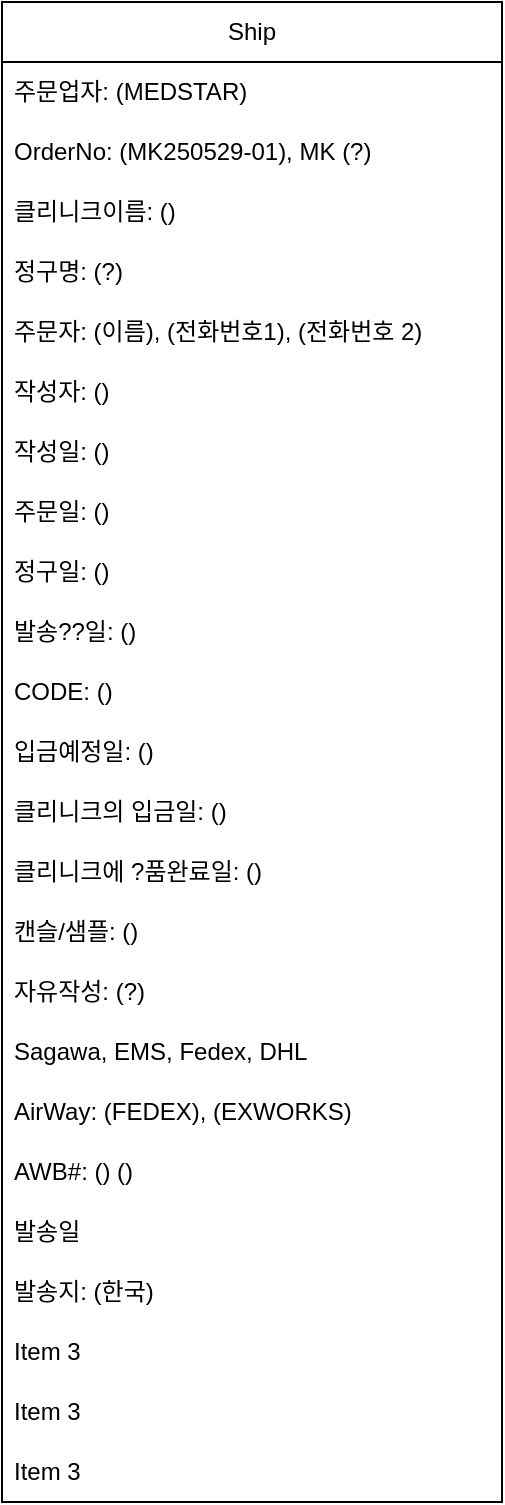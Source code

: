 <mxfile version="27.1.3">
  <diagram name="Page-1" id="WbSP-cNUCRiL6WSJ92Or">
    <mxGraphModel dx="1426" dy="751" grid="1" gridSize="10" guides="1" tooltips="1" connect="1" arrows="1" fold="1" page="1" pageScale="1" pageWidth="827" pageHeight="1169" math="0" shadow="0">
      <root>
        <mxCell id="0" />
        <mxCell id="1" parent="0" />
        <mxCell id="RkS9c309eEdhon-XgG0m-1" value="Ship" style="swimlane;fontStyle=0;childLayout=stackLayout;horizontal=1;startSize=30;horizontalStack=0;resizeParent=1;resizeParentMax=0;resizeLast=0;collapsible=1;marginBottom=0;whiteSpace=wrap;html=1;" vertex="1" parent="1">
          <mxGeometry x="20" y="30" width="250" height="750" as="geometry" />
        </mxCell>
        <mxCell id="RkS9c309eEdhon-XgG0m-2" value="주문업자: (MEDSTAR)" style="text;strokeColor=none;fillColor=none;align=left;verticalAlign=middle;spacingLeft=4;spacingRight=4;overflow=hidden;points=[[0,0.5],[1,0.5]];portConstraint=eastwest;rotatable=0;whiteSpace=wrap;html=1;" vertex="1" parent="RkS9c309eEdhon-XgG0m-1">
          <mxGeometry y="30" width="250" height="30" as="geometry" />
        </mxCell>
        <mxCell id="RkS9c309eEdhon-XgG0m-3" value="OrderNo: (MK250529-01), MK (?)" style="text;strokeColor=none;fillColor=none;align=left;verticalAlign=middle;spacingLeft=4;spacingRight=4;overflow=hidden;points=[[0,0.5],[1,0.5]];portConstraint=eastwest;rotatable=0;whiteSpace=wrap;html=1;" vertex="1" parent="RkS9c309eEdhon-XgG0m-1">
          <mxGeometry y="60" width="250" height="30" as="geometry" />
        </mxCell>
        <mxCell id="RkS9c309eEdhon-XgG0m-5" value="클리니크이름: ()" style="text;strokeColor=none;fillColor=none;align=left;verticalAlign=middle;spacingLeft=4;spacingRight=4;overflow=hidden;points=[[0,0.5],[1,0.5]];portConstraint=eastwest;rotatable=0;whiteSpace=wrap;html=1;" vertex="1" parent="RkS9c309eEdhon-XgG0m-1">
          <mxGeometry y="90" width="250" height="30" as="geometry" />
        </mxCell>
        <mxCell id="RkS9c309eEdhon-XgG0m-6" value="정구명: (?)" style="text;strokeColor=none;fillColor=none;align=left;verticalAlign=middle;spacingLeft=4;spacingRight=4;overflow=hidden;points=[[0,0.5],[1,0.5]];portConstraint=eastwest;rotatable=0;whiteSpace=wrap;html=1;" vertex="1" parent="RkS9c309eEdhon-XgG0m-1">
          <mxGeometry y="120" width="250" height="30" as="geometry" />
        </mxCell>
        <mxCell id="RkS9c309eEdhon-XgG0m-7" value="주문자: (이름), (전화번호1), (전화번호 2)" style="text;strokeColor=none;fillColor=none;align=left;verticalAlign=middle;spacingLeft=4;spacingRight=4;overflow=hidden;points=[[0,0.5],[1,0.5]];portConstraint=eastwest;rotatable=0;whiteSpace=wrap;html=1;" vertex="1" parent="RkS9c309eEdhon-XgG0m-1">
          <mxGeometry y="150" width="250" height="30" as="geometry" />
        </mxCell>
        <mxCell id="RkS9c309eEdhon-XgG0m-8" value="작성자: ()" style="text;strokeColor=none;fillColor=none;align=left;verticalAlign=middle;spacingLeft=4;spacingRight=4;overflow=hidden;points=[[0,0.5],[1,0.5]];portConstraint=eastwest;rotatable=0;whiteSpace=wrap;html=1;" vertex="1" parent="RkS9c309eEdhon-XgG0m-1">
          <mxGeometry y="180" width="250" height="30" as="geometry" />
        </mxCell>
        <mxCell id="RkS9c309eEdhon-XgG0m-9" value="작성일: ()" style="text;strokeColor=none;fillColor=none;align=left;verticalAlign=middle;spacingLeft=4;spacingRight=4;overflow=hidden;points=[[0,0.5],[1,0.5]];portConstraint=eastwest;rotatable=0;whiteSpace=wrap;html=1;" vertex="1" parent="RkS9c309eEdhon-XgG0m-1">
          <mxGeometry y="210" width="250" height="30" as="geometry" />
        </mxCell>
        <mxCell id="RkS9c309eEdhon-XgG0m-10" value="주문일: ()" style="text;strokeColor=none;fillColor=none;align=left;verticalAlign=middle;spacingLeft=4;spacingRight=4;overflow=hidden;points=[[0,0.5],[1,0.5]];portConstraint=eastwest;rotatable=0;whiteSpace=wrap;html=1;" vertex="1" parent="RkS9c309eEdhon-XgG0m-1">
          <mxGeometry y="240" width="250" height="30" as="geometry" />
        </mxCell>
        <mxCell id="RkS9c309eEdhon-XgG0m-12" value="정구일: ()" style="text;strokeColor=none;fillColor=none;align=left;verticalAlign=middle;spacingLeft=4;spacingRight=4;overflow=hidden;points=[[0,0.5],[1,0.5]];portConstraint=eastwest;rotatable=0;whiteSpace=wrap;html=1;" vertex="1" parent="RkS9c309eEdhon-XgG0m-1">
          <mxGeometry y="270" width="250" height="30" as="geometry" />
        </mxCell>
        <mxCell id="RkS9c309eEdhon-XgG0m-13" value="발송??일: ()" style="text;strokeColor=none;fillColor=none;align=left;verticalAlign=middle;spacingLeft=4;spacingRight=4;overflow=hidden;points=[[0,0.5],[1,0.5]];portConstraint=eastwest;rotatable=0;whiteSpace=wrap;html=1;" vertex="1" parent="RkS9c309eEdhon-XgG0m-1">
          <mxGeometry y="300" width="250" height="30" as="geometry" />
        </mxCell>
        <mxCell id="RkS9c309eEdhon-XgG0m-14" value="CODE: ()" style="text;strokeColor=none;fillColor=none;align=left;verticalAlign=middle;spacingLeft=4;spacingRight=4;overflow=hidden;points=[[0,0.5],[1,0.5]];portConstraint=eastwest;rotatable=0;whiteSpace=wrap;html=1;" vertex="1" parent="RkS9c309eEdhon-XgG0m-1">
          <mxGeometry y="330" width="250" height="30" as="geometry" />
        </mxCell>
        <mxCell id="RkS9c309eEdhon-XgG0m-11" value="입금예정일: ()" style="text;strokeColor=none;fillColor=none;align=left;verticalAlign=middle;spacingLeft=4;spacingRight=4;overflow=hidden;points=[[0,0.5],[1,0.5]];portConstraint=eastwest;rotatable=0;whiteSpace=wrap;html=1;" vertex="1" parent="RkS9c309eEdhon-XgG0m-1">
          <mxGeometry y="360" width="250" height="30" as="geometry" />
        </mxCell>
        <mxCell id="RkS9c309eEdhon-XgG0m-15" value="클리니크의 입금일: ()" style="text;strokeColor=none;fillColor=none;align=left;verticalAlign=middle;spacingLeft=4;spacingRight=4;overflow=hidden;points=[[0,0.5],[1,0.5]];portConstraint=eastwest;rotatable=0;whiteSpace=wrap;html=1;" vertex="1" parent="RkS9c309eEdhon-XgG0m-1">
          <mxGeometry y="390" width="250" height="30" as="geometry" />
        </mxCell>
        <mxCell id="RkS9c309eEdhon-XgG0m-17" value="클리니크에 ?품완료일: ()" style="text;strokeColor=none;fillColor=none;align=left;verticalAlign=middle;spacingLeft=4;spacingRight=4;overflow=hidden;points=[[0,0.5],[1,0.5]];portConstraint=eastwest;rotatable=0;whiteSpace=wrap;html=1;" vertex="1" parent="RkS9c309eEdhon-XgG0m-1">
          <mxGeometry y="420" width="250" height="30" as="geometry" />
        </mxCell>
        <mxCell id="RkS9c309eEdhon-XgG0m-18" value="캔슬/샘플: ()" style="text;strokeColor=none;fillColor=none;align=left;verticalAlign=middle;spacingLeft=4;spacingRight=4;overflow=hidden;points=[[0,0.5],[1,0.5]];portConstraint=eastwest;rotatable=0;whiteSpace=wrap;html=1;" vertex="1" parent="RkS9c309eEdhon-XgG0m-1">
          <mxGeometry y="450" width="250" height="30" as="geometry" />
        </mxCell>
        <mxCell id="RkS9c309eEdhon-XgG0m-16" value="자유작성: (?)" style="text;strokeColor=none;fillColor=none;align=left;verticalAlign=middle;spacingLeft=4;spacingRight=4;overflow=hidden;points=[[0,0.5],[1,0.5]];portConstraint=eastwest;rotatable=0;whiteSpace=wrap;html=1;" vertex="1" parent="RkS9c309eEdhon-XgG0m-1">
          <mxGeometry y="480" width="250" height="30" as="geometry" />
        </mxCell>
        <mxCell id="RkS9c309eEdhon-XgG0m-22" value="&lt;span style=&quot;text-align: center; text-wrap-mode: nowrap;&quot;&gt;Sagawa, EMS, Fedex, DHL&lt;/span&gt;" style="text;strokeColor=none;fillColor=none;align=left;verticalAlign=middle;spacingLeft=4;spacingRight=4;overflow=hidden;points=[[0,0.5],[1,0.5]];portConstraint=eastwest;rotatable=0;whiteSpace=wrap;html=1;" vertex="1" parent="RkS9c309eEdhon-XgG0m-1">
          <mxGeometry y="510" width="250" height="30" as="geometry" />
        </mxCell>
        <mxCell id="RkS9c309eEdhon-XgG0m-23" value="&lt;span style=&quot;text-align: center; text-wrap-mode: nowrap;&quot;&gt;AirWay: (FEDEX), (EXWORKS)&lt;/span&gt;" style="text;strokeColor=none;fillColor=none;align=left;verticalAlign=middle;spacingLeft=4;spacingRight=4;overflow=hidden;points=[[0,0.5],[1,0.5]];portConstraint=eastwest;rotatable=0;whiteSpace=wrap;html=1;" vertex="1" parent="RkS9c309eEdhon-XgG0m-1">
          <mxGeometry y="540" width="250" height="30" as="geometry" />
        </mxCell>
        <mxCell id="RkS9c309eEdhon-XgG0m-24" value="AWB#: () ()" style="text;strokeColor=none;fillColor=none;align=left;verticalAlign=middle;spacingLeft=4;spacingRight=4;overflow=hidden;points=[[0,0.5],[1,0.5]];portConstraint=eastwest;rotatable=0;whiteSpace=wrap;html=1;" vertex="1" parent="RkS9c309eEdhon-XgG0m-1">
          <mxGeometry y="570" width="250" height="30" as="geometry" />
        </mxCell>
        <mxCell id="RkS9c309eEdhon-XgG0m-25" value="발송일" style="text;strokeColor=none;fillColor=none;align=left;verticalAlign=middle;spacingLeft=4;spacingRight=4;overflow=hidden;points=[[0,0.5],[1,0.5]];portConstraint=eastwest;rotatable=0;whiteSpace=wrap;html=1;" vertex="1" parent="RkS9c309eEdhon-XgG0m-1">
          <mxGeometry y="600" width="250" height="30" as="geometry" />
        </mxCell>
        <mxCell id="RkS9c309eEdhon-XgG0m-26" value="발송지: (한국)" style="text;strokeColor=none;fillColor=none;align=left;verticalAlign=middle;spacingLeft=4;spacingRight=4;overflow=hidden;points=[[0,0.5],[1,0.5]];portConstraint=eastwest;rotatable=0;whiteSpace=wrap;html=1;" vertex="1" parent="RkS9c309eEdhon-XgG0m-1">
          <mxGeometry y="630" width="250" height="30" as="geometry" />
        </mxCell>
        <mxCell id="RkS9c309eEdhon-XgG0m-21" value="Item 3" style="text;strokeColor=none;fillColor=none;align=left;verticalAlign=middle;spacingLeft=4;spacingRight=4;overflow=hidden;points=[[0,0.5],[1,0.5]];portConstraint=eastwest;rotatable=0;whiteSpace=wrap;html=1;" vertex="1" parent="RkS9c309eEdhon-XgG0m-1">
          <mxGeometry y="660" width="250" height="30" as="geometry" />
        </mxCell>
        <mxCell id="RkS9c309eEdhon-XgG0m-20" value="Item 3" style="text;strokeColor=none;fillColor=none;align=left;verticalAlign=middle;spacingLeft=4;spacingRight=4;overflow=hidden;points=[[0,0.5],[1,0.5]];portConstraint=eastwest;rotatable=0;whiteSpace=wrap;html=1;" vertex="1" parent="RkS9c309eEdhon-XgG0m-1">
          <mxGeometry y="690" width="250" height="30" as="geometry" />
        </mxCell>
        <mxCell id="RkS9c309eEdhon-XgG0m-4" value="Item 3" style="text;strokeColor=none;fillColor=none;align=left;verticalAlign=middle;spacingLeft=4;spacingRight=4;overflow=hidden;points=[[0,0.5],[1,0.5]];portConstraint=eastwest;rotatable=0;whiteSpace=wrap;html=1;" vertex="1" parent="RkS9c309eEdhon-XgG0m-1">
          <mxGeometry y="720" width="250" height="30" as="geometry" />
        </mxCell>
      </root>
    </mxGraphModel>
  </diagram>
</mxfile>
